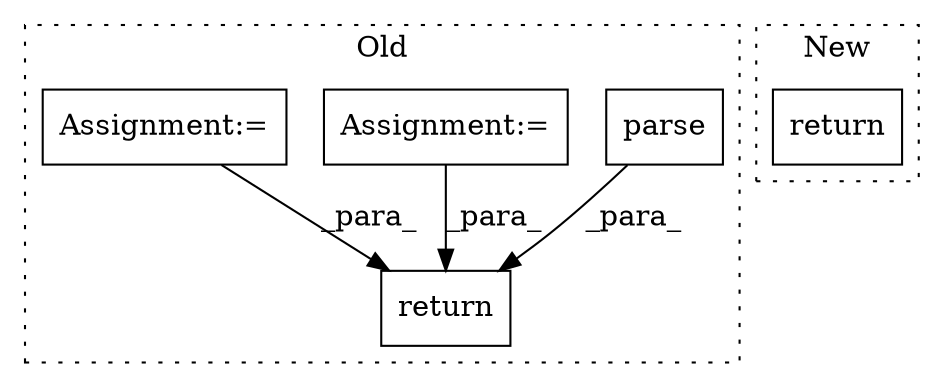 digraph G {
subgraph cluster0 {
1 [label="parse" a="32" s="954,972" l="6,1" shape="box"];
3 [label="return" a="41" s="1389" l="12" shape="box"];
4 [label="Assignment:=" a="7" s="744" l="5" shape="box"];
5 [label="Assignment:=" a="7" s="781" l="9" shape="box"];
label = "Old";
style="dotted";
}
subgraph cluster1 {
2 [label="return" a="41" s="442" l="7" shape="box"];
label = "New";
style="dotted";
}
1 -> 3 [label="_para_"];
4 -> 3 [label="_para_"];
5 -> 3 [label="_para_"];
}